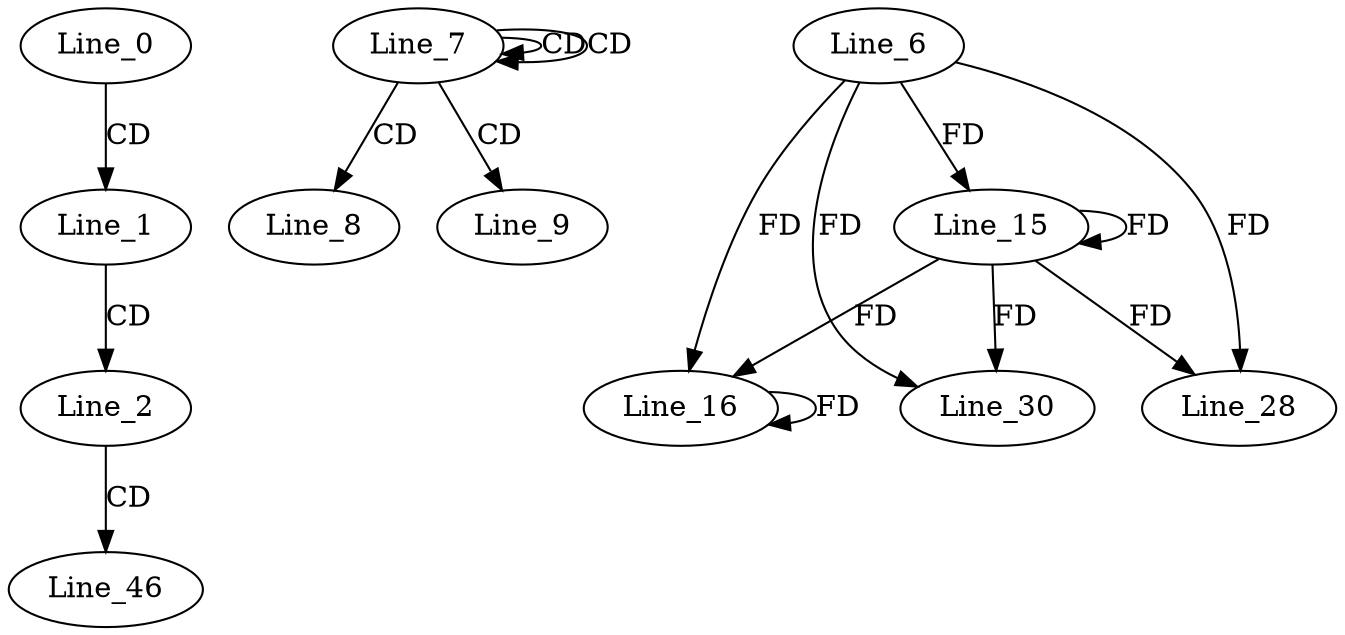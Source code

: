 digraph G {
  Line_0;
  Line_1;
  Line_2;
  Line_7;
  Line_7;
  Line_7;
  Line_8;
  Line_9;
  Line_6;
  Line_15;
  Line_15;
  Line_16;
  Line_16;
  Line_28;
  Line_30;
  Line_46;
  Line_0 -> Line_1 [ label="CD" ];
  Line_1 -> Line_2 [ label="CD" ];
  Line_7 -> Line_7 [ label="CD" ];
  Line_7 -> Line_7 [ label="CD" ];
  Line_7 -> Line_8 [ label="CD" ];
  Line_7 -> Line_9 [ label="CD" ];
  Line_6 -> Line_15 [ label="FD" ];
  Line_15 -> Line_15 [ label="FD" ];
  Line_6 -> Line_16 [ label="FD" ];
  Line_15 -> Line_16 [ label="FD" ];
  Line_16 -> Line_16 [ label="FD" ];
  Line_6 -> Line_28 [ label="FD" ];
  Line_15 -> Line_28 [ label="FD" ];
  Line_6 -> Line_30 [ label="FD" ];
  Line_15 -> Line_30 [ label="FD" ];
  Line_2 -> Line_46 [ label="CD" ];
}
